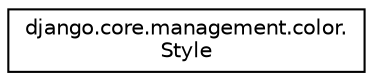 digraph "Graphical Class Hierarchy"
{
 // LATEX_PDF_SIZE
  edge [fontname="Helvetica",fontsize="10",labelfontname="Helvetica",labelfontsize="10"];
  node [fontname="Helvetica",fontsize="10",shape=record];
  rankdir="LR";
  Node0 [label="django.core.management.color.\lStyle",height=0.2,width=0.4,color="black", fillcolor="white", style="filled",URL="$classdjango_1_1core_1_1management_1_1color_1_1_style.html",tooltip=" "];
}
